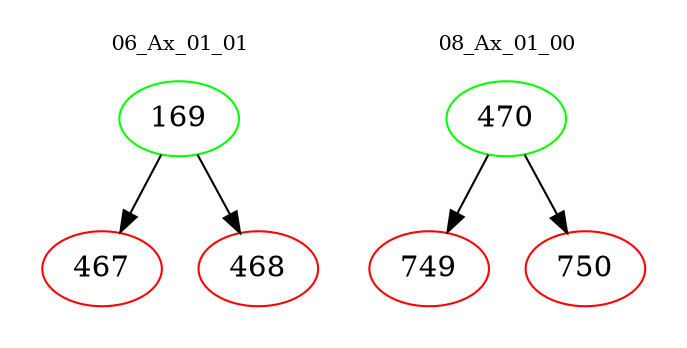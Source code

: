 digraph{
subgraph cluster_0 {
color = white
label = "06_Ax_01_01";
fontsize=10;
T0_169 [label="169", color="green"]
T0_169 -> T0_467 [color="black"]
T0_467 [label="467", color="red"]
T0_169 -> T0_468 [color="black"]
T0_468 [label="468", color="red"]
}
subgraph cluster_1 {
color = white
label = "08_Ax_01_00";
fontsize=10;
T1_470 [label="470", color="green"]
T1_470 -> T1_749 [color="black"]
T1_749 [label="749", color="red"]
T1_470 -> T1_750 [color="black"]
T1_750 [label="750", color="red"]
}
}
